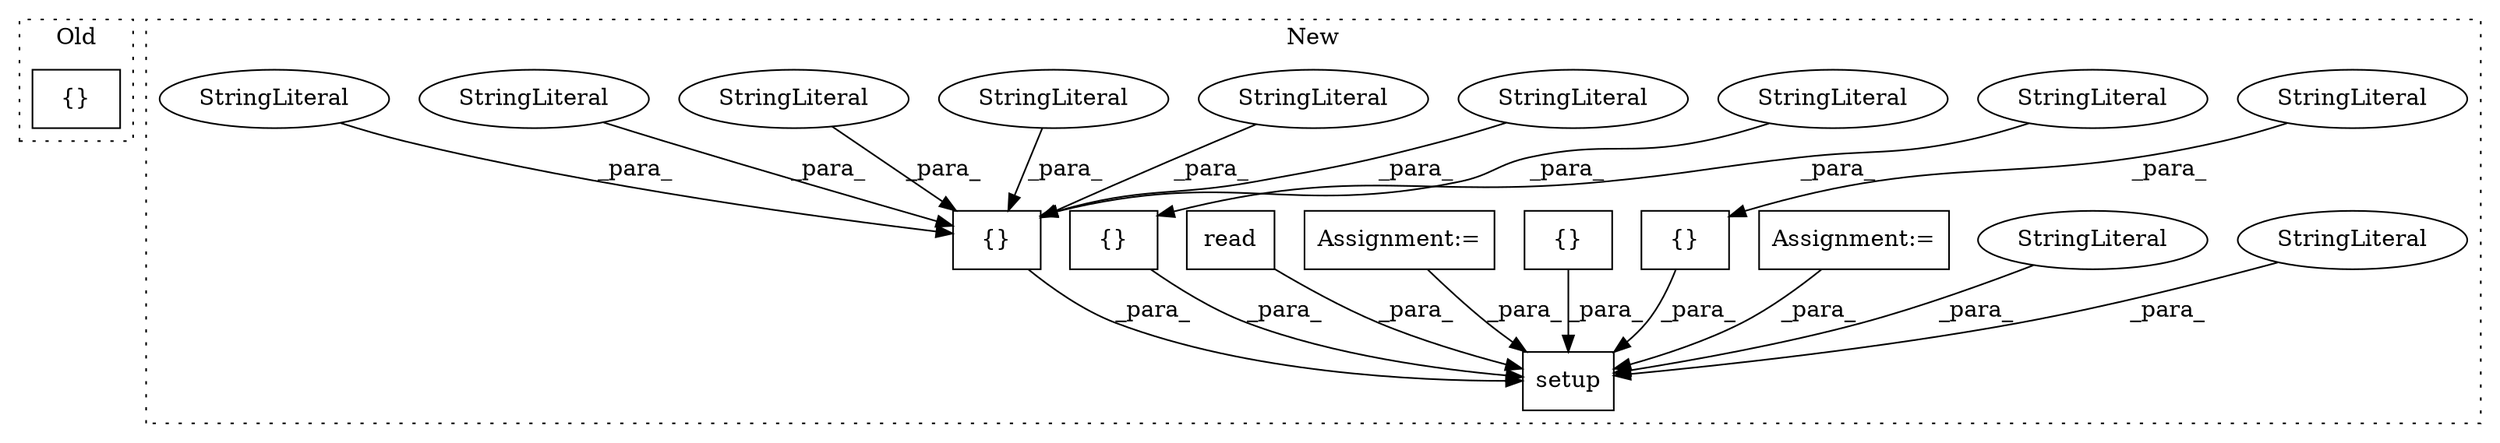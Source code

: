 digraph G {
subgraph cluster0 {
1 [label="{}" a="4" s="365,573" l="1,1" shape="box"];
label = "Old";
style="dotted";
}
subgraph cluster1 {
2 [label="setup" a="32" s="645,1369" l="6,1" shape="box"];
3 [label="StringLiteral" a="45" s="1218" l="10" shape="ellipse"];
4 [label="StringLiteral" a="45" s="1207" l="10" shape="ellipse"];
5 [label="Assignment:=" a="7" s="259" l="7" shape="box"];
6 [label="{}" a="4" s="525,538" l="1,1" shape="box"];
7 [label="StringLiteral" a="45" s="526" l="12" shape="ellipse"];
8 [label="{}" a="4" s="693,994" l="1,1" shape="box"];
9 [label="StringLiteral" a="45" s="955" l="39" shape="ellipse"];
10 [label="StringLiteral" a="45" s="766" l="40" shape="ellipse"];
11 [label="{}" a="4" s="1099,1128" l="1,1" shape="box"];
12 [label="StringLiteral" a="45" s="875" l="39" shape="ellipse"];
13 [label="Assignment:=" a="7" s="240" l="6" shape="box"];
14 [label="{}" a="4" s="576,592" l="1,1" shape="box"];
15 [label="read" a="32" s="482" l="6" shape="box"];
16 [label="StringLiteral" a="45" s="577" l="15" shape="ellipse"];
17 [label="StringLiteral" a="45" s="732" l="33" shape="ellipse"];
18 [label="StringLiteral" a="45" s="807" l="29" shape="ellipse"];
19 [label="StringLiteral" a="45" s="837" l="37" shape="ellipse"];
20 [label="StringLiteral" a="45" s="694" l="37" shape="ellipse"];
label = "New";
style="dotted";
}
3 -> 2 [label="_para_"];
4 -> 2 [label="_para_"];
5 -> 2 [label="_para_"];
6 -> 2 [label="_para_"];
7 -> 6 [label="_para_"];
8 -> 2 [label="_para_"];
9 -> 8 [label="_para_"];
10 -> 8 [label="_para_"];
11 -> 2 [label="_para_"];
12 -> 8 [label="_para_"];
13 -> 2 [label="_para_"];
14 -> 2 [label="_para_"];
15 -> 2 [label="_para_"];
16 -> 14 [label="_para_"];
17 -> 8 [label="_para_"];
18 -> 8 [label="_para_"];
19 -> 8 [label="_para_"];
20 -> 8 [label="_para_"];
}